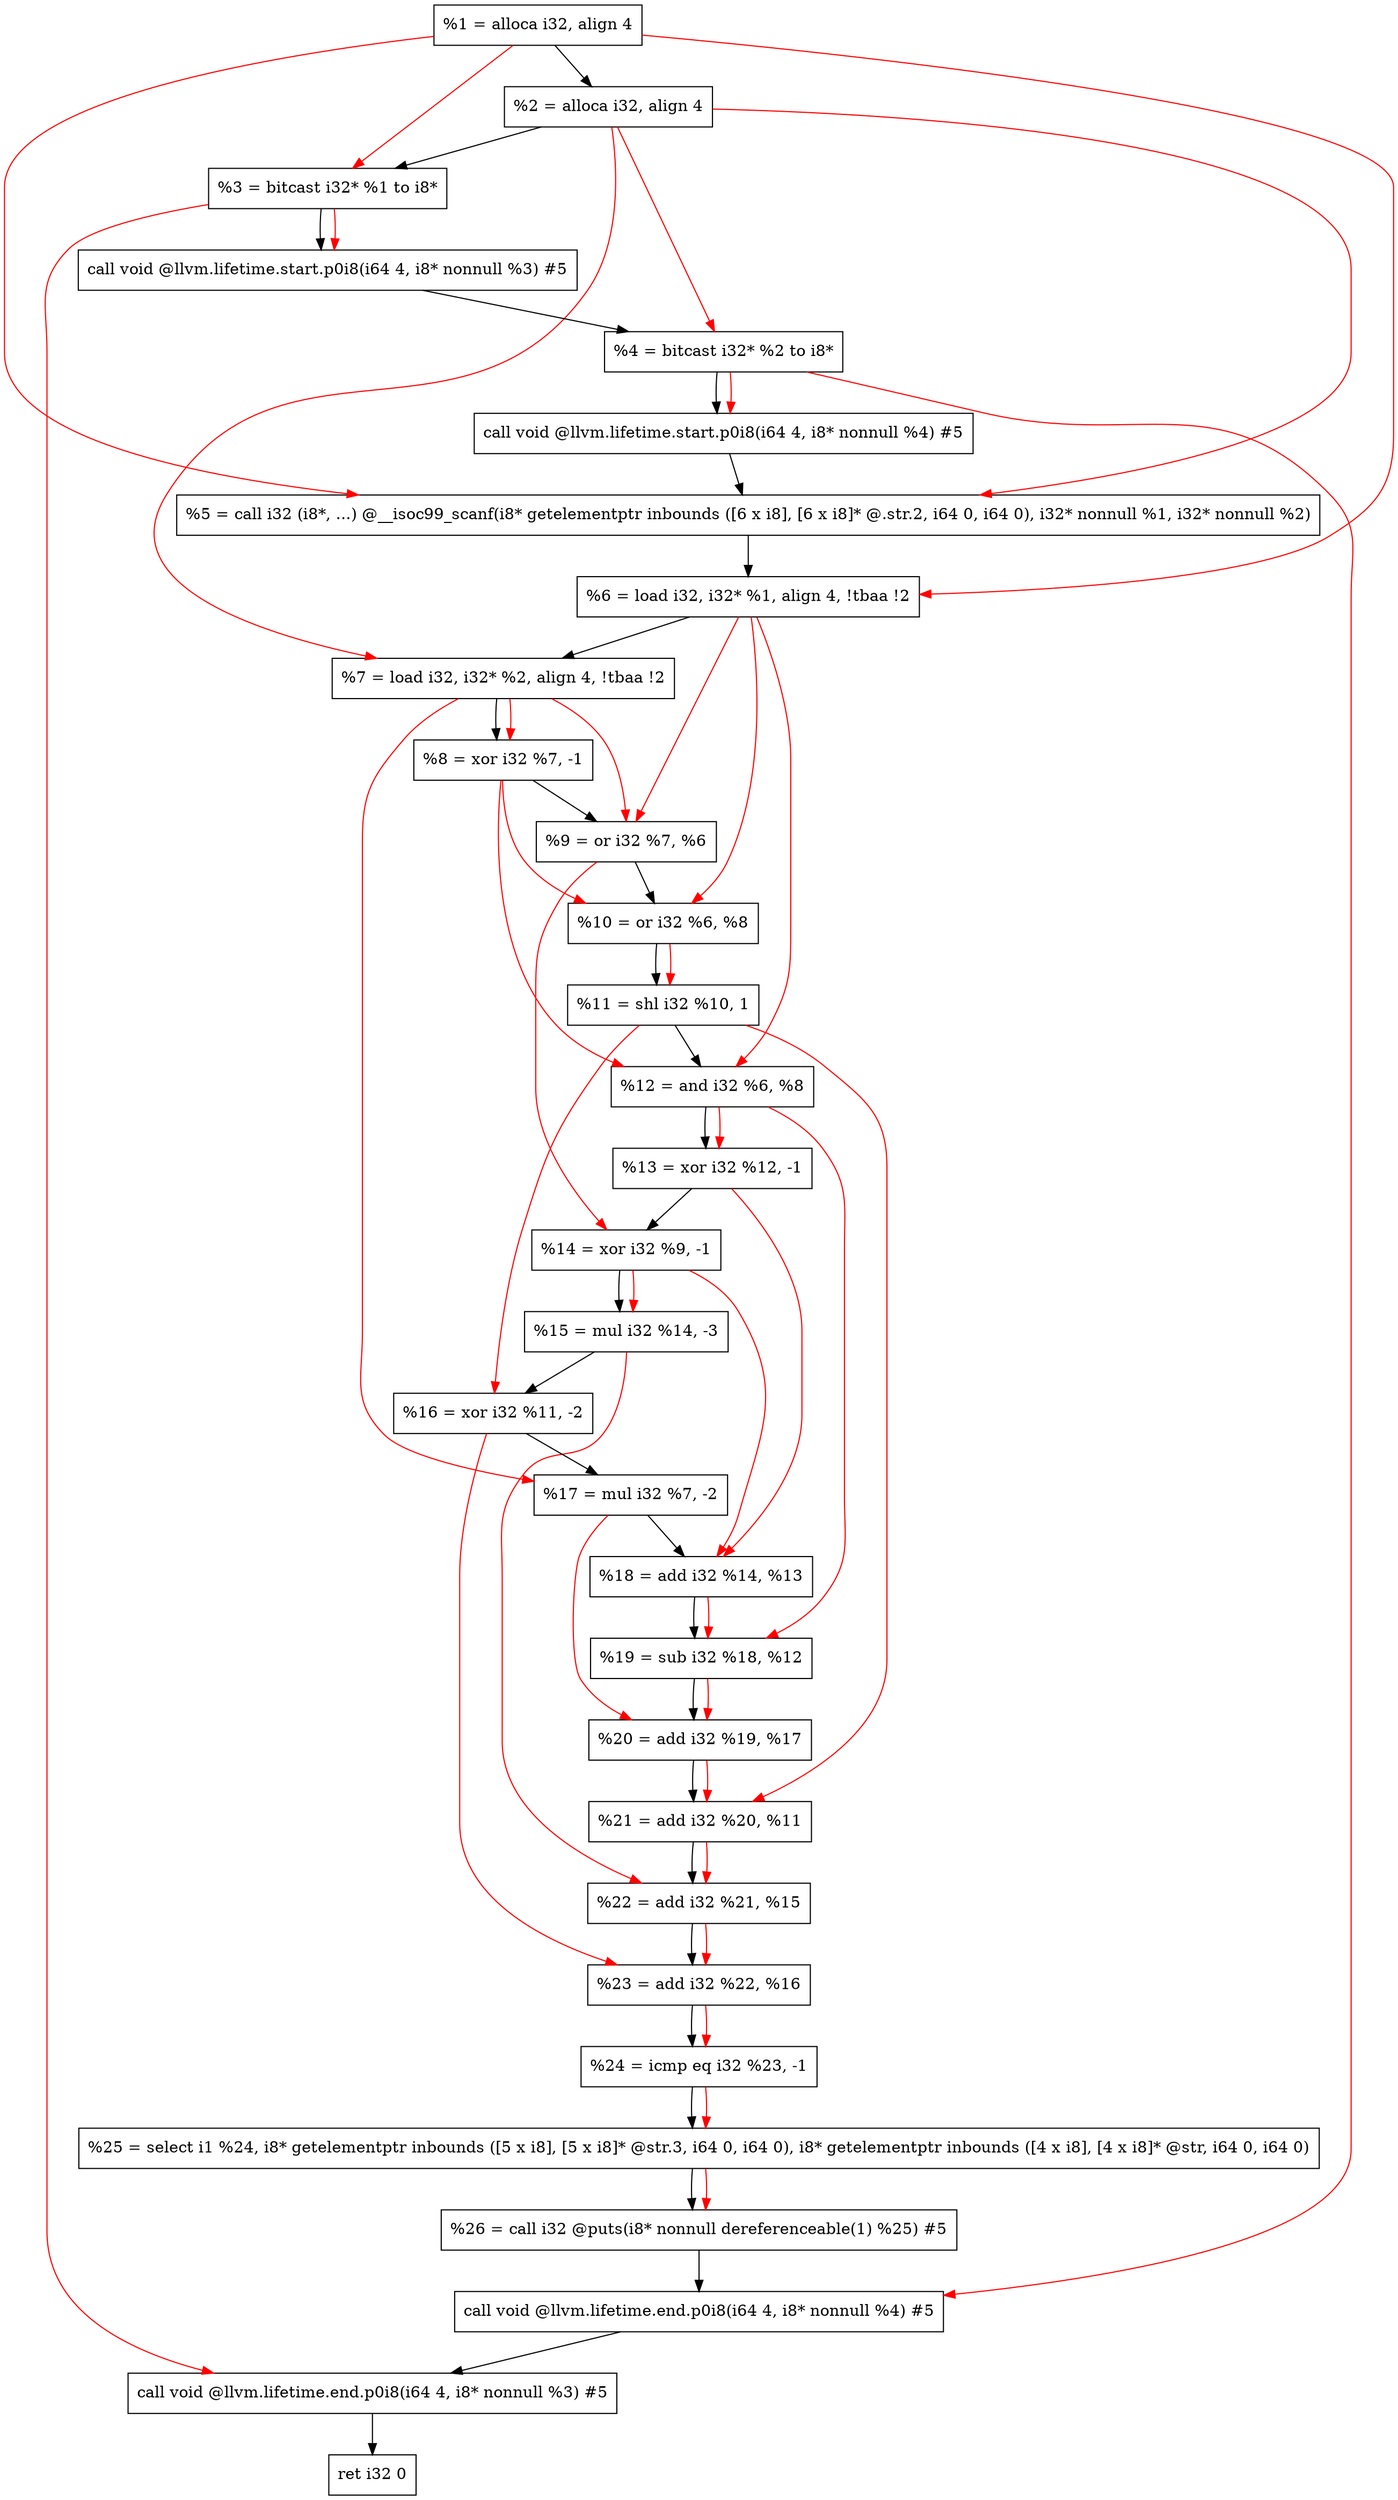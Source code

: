 digraph "DFG for'main' function" {
	Node0x24ea898[shape=record, label="  %1 = alloca i32, align 4"];
	Node0x24ea918[shape=record, label="  %2 = alloca i32, align 4"];
	Node0x24ea9a8[shape=record, label="  %3 = bitcast i32* %1 to i8*"];
	Node0x24eae08[shape=record, label="  call void @llvm.lifetime.start.p0i8(i64 4, i8* nonnull %3) #5"];
	Node0x24eaee8[shape=record, label="  %4 = bitcast i32* %2 to i8*"];
	Node0x24eb008[shape=record, label="  call void @llvm.lifetime.start.p0i8(i64 4, i8* nonnull %4) #5"];
	Node0x24eb240[shape=record, label="  %5 = call i32 (i8*, ...) @__isoc99_scanf(i8* getelementptr inbounds ([6 x i8], [6 x i8]* @.str.2, i64 0, i64 0), i32* nonnull %1, i32* nonnull %2)"];
	Node0x24eb2f8[shape=record, label="  %6 = load i32, i32* %1, align 4, !tbaa !2"];
	Node0x24ec268[shape=record, label="  %7 = load i32, i32* %2, align 4, !tbaa !2"];
	Node0x24ec8f0[shape=record, label="  %8 = xor i32 %7, -1"];
	Node0x24ec960[shape=record, label="  %9 = or i32 %7, %6"];
	Node0x24ec9d0[shape=record, label="  %10 = or i32 %6, %8"];
	Node0x24eca40[shape=record, label="  %11 = shl i32 %10, 1"];
	Node0x24ecab0[shape=record, label="  %12 = and i32 %6, %8"];
	Node0x24ecb20[shape=record, label="  %13 = xor i32 %12, -1"];
	Node0x24ecb90[shape=record, label="  %14 = xor i32 %9, -1"];
	Node0x24ecc00[shape=record, label="  %15 = mul i32 %14, -3"];
	Node0x24ecc70[shape=record, label="  %16 = xor i32 %11, -2"];
	Node0x24ecce0[shape=record, label="  %17 = mul i32 %7, -2"];
	Node0x24ecd50[shape=record, label="  %18 = add i32 %14, %13"];
	Node0x24ecdc0[shape=record, label="  %19 = sub i32 %18, %12"];
	Node0x24ece30[shape=record, label="  %20 = add i32 %19, %17"];
	Node0x24ecea0[shape=record, label="  %21 = add i32 %20, %11"];
	Node0x24ecf10[shape=record, label="  %22 = add i32 %21, %15"];
	Node0x24ecf80[shape=record, label="  %23 = add i32 %22, %16"];
	Node0x24ecff0[shape=record, label="  %24 = icmp eq i32 %23, -1"];
	Node0x248b9d8[shape=record, label="  %25 = select i1 %24, i8* getelementptr inbounds ([5 x i8], [5 x i8]* @str.3, i64 0, i64 0), i8* getelementptr inbounds ([4 x i8], [4 x i8]* @str, i64 0, i64 0)"];
	Node0x24ed080[shape=record, label="  %26 = call i32 @puts(i8* nonnull dereferenceable(1) %25) #5"];
	Node0x24ed2d8[shape=record, label="  call void @llvm.lifetime.end.p0i8(i64 4, i8* nonnull %4) #5"];
	Node0x24ed438[shape=record, label="  call void @llvm.lifetime.end.p0i8(i64 4, i8* nonnull %3) #5"];
	Node0x24ed4f8[shape=record, label="  ret i32 0"];
	Node0x24ea898 -> Node0x24ea918;
	Node0x24ea918 -> Node0x24ea9a8;
	Node0x24ea9a8 -> Node0x24eae08;
	Node0x24eae08 -> Node0x24eaee8;
	Node0x24eaee8 -> Node0x24eb008;
	Node0x24eb008 -> Node0x24eb240;
	Node0x24eb240 -> Node0x24eb2f8;
	Node0x24eb2f8 -> Node0x24ec268;
	Node0x24ec268 -> Node0x24ec8f0;
	Node0x24ec8f0 -> Node0x24ec960;
	Node0x24ec960 -> Node0x24ec9d0;
	Node0x24ec9d0 -> Node0x24eca40;
	Node0x24eca40 -> Node0x24ecab0;
	Node0x24ecab0 -> Node0x24ecb20;
	Node0x24ecb20 -> Node0x24ecb90;
	Node0x24ecb90 -> Node0x24ecc00;
	Node0x24ecc00 -> Node0x24ecc70;
	Node0x24ecc70 -> Node0x24ecce0;
	Node0x24ecce0 -> Node0x24ecd50;
	Node0x24ecd50 -> Node0x24ecdc0;
	Node0x24ecdc0 -> Node0x24ece30;
	Node0x24ece30 -> Node0x24ecea0;
	Node0x24ecea0 -> Node0x24ecf10;
	Node0x24ecf10 -> Node0x24ecf80;
	Node0x24ecf80 -> Node0x24ecff0;
	Node0x24ecff0 -> Node0x248b9d8;
	Node0x248b9d8 -> Node0x24ed080;
	Node0x24ed080 -> Node0x24ed2d8;
	Node0x24ed2d8 -> Node0x24ed438;
	Node0x24ed438 -> Node0x24ed4f8;
edge [color=red]
	Node0x24ea898 -> Node0x24ea9a8;
	Node0x24ea9a8 -> Node0x24eae08;
	Node0x24ea918 -> Node0x24eaee8;
	Node0x24eaee8 -> Node0x24eb008;
	Node0x24ea898 -> Node0x24eb240;
	Node0x24ea918 -> Node0x24eb240;
	Node0x24ea898 -> Node0x24eb2f8;
	Node0x24ea918 -> Node0x24ec268;
	Node0x24ec268 -> Node0x24ec8f0;
	Node0x24ec268 -> Node0x24ec960;
	Node0x24eb2f8 -> Node0x24ec960;
	Node0x24eb2f8 -> Node0x24ec9d0;
	Node0x24ec8f0 -> Node0x24ec9d0;
	Node0x24ec9d0 -> Node0x24eca40;
	Node0x24eb2f8 -> Node0x24ecab0;
	Node0x24ec8f0 -> Node0x24ecab0;
	Node0x24ecab0 -> Node0x24ecb20;
	Node0x24ec960 -> Node0x24ecb90;
	Node0x24ecb90 -> Node0x24ecc00;
	Node0x24eca40 -> Node0x24ecc70;
	Node0x24ec268 -> Node0x24ecce0;
	Node0x24ecb90 -> Node0x24ecd50;
	Node0x24ecb20 -> Node0x24ecd50;
	Node0x24ecd50 -> Node0x24ecdc0;
	Node0x24ecab0 -> Node0x24ecdc0;
	Node0x24ecdc0 -> Node0x24ece30;
	Node0x24ecce0 -> Node0x24ece30;
	Node0x24ece30 -> Node0x24ecea0;
	Node0x24eca40 -> Node0x24ecea0;
	Node0x24ecea0 -> Node0x24ecf10;
	Node0x24ecc00 -> Node0x24ecf10;
	Node0x24ecf10 -> Node0x24ecf80;
	Node0x24ecc70 -> Node0x24ecf80;
	Node0x24ecf80 -> Node0x24ecff0;
	Node0x24ecff0 -> Node0x248b9d8;
	Node0x248b9d8 -> Node0x24ed080;
	Node0x24eaee8 -> Node0x24ed2d8;
	Node0x24ea9a8 -> Node0x24ed438;
}
